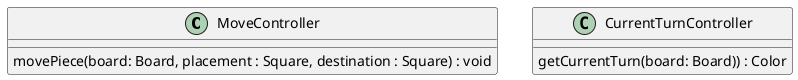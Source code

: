 @startuml

class MoveController
class CurrentTurnController

class MoveController{
    movePiece(board: Board, placement : Square, destination : Square) : void
}

class CurrentTurnController {
    getCurrentTurn(board: Board)) : Color
}

@enduml